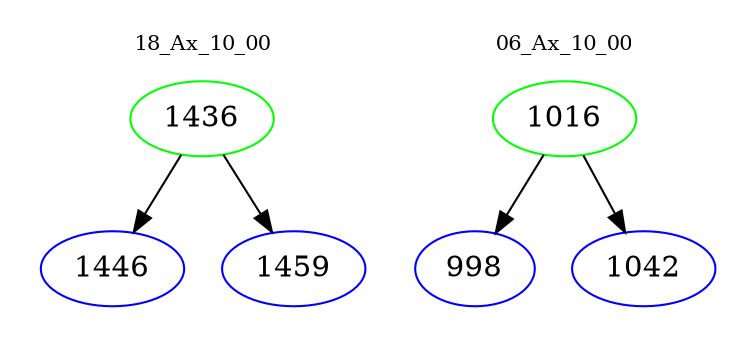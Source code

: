 digraph{
subgraph cluster_0 {
color = white
label = "18_Ax_10_00";
fontsize=10;
T0_1436 [label="1436", color="green"]
T0_1436 -> T0_1446 [color="black"]
T0_1446 [label="1446", color="blue"]
T0_1436 -> T0_1459 [color="black"]
T0_1459 [label="1459", color="blue"]
}
subgraph cluster_1 {
color = white
label = "06_Ax_10_00";
fontsize=10;
T1_1016 [label="1016", color="green"]
T1_1016 -> T1_998 [color="black"]
T1_998 [label="998", color="blue"]
T1_1016 -> T1_1042 [color="black"]
T1_1042 [label="1042", color="blue"]
}
}
